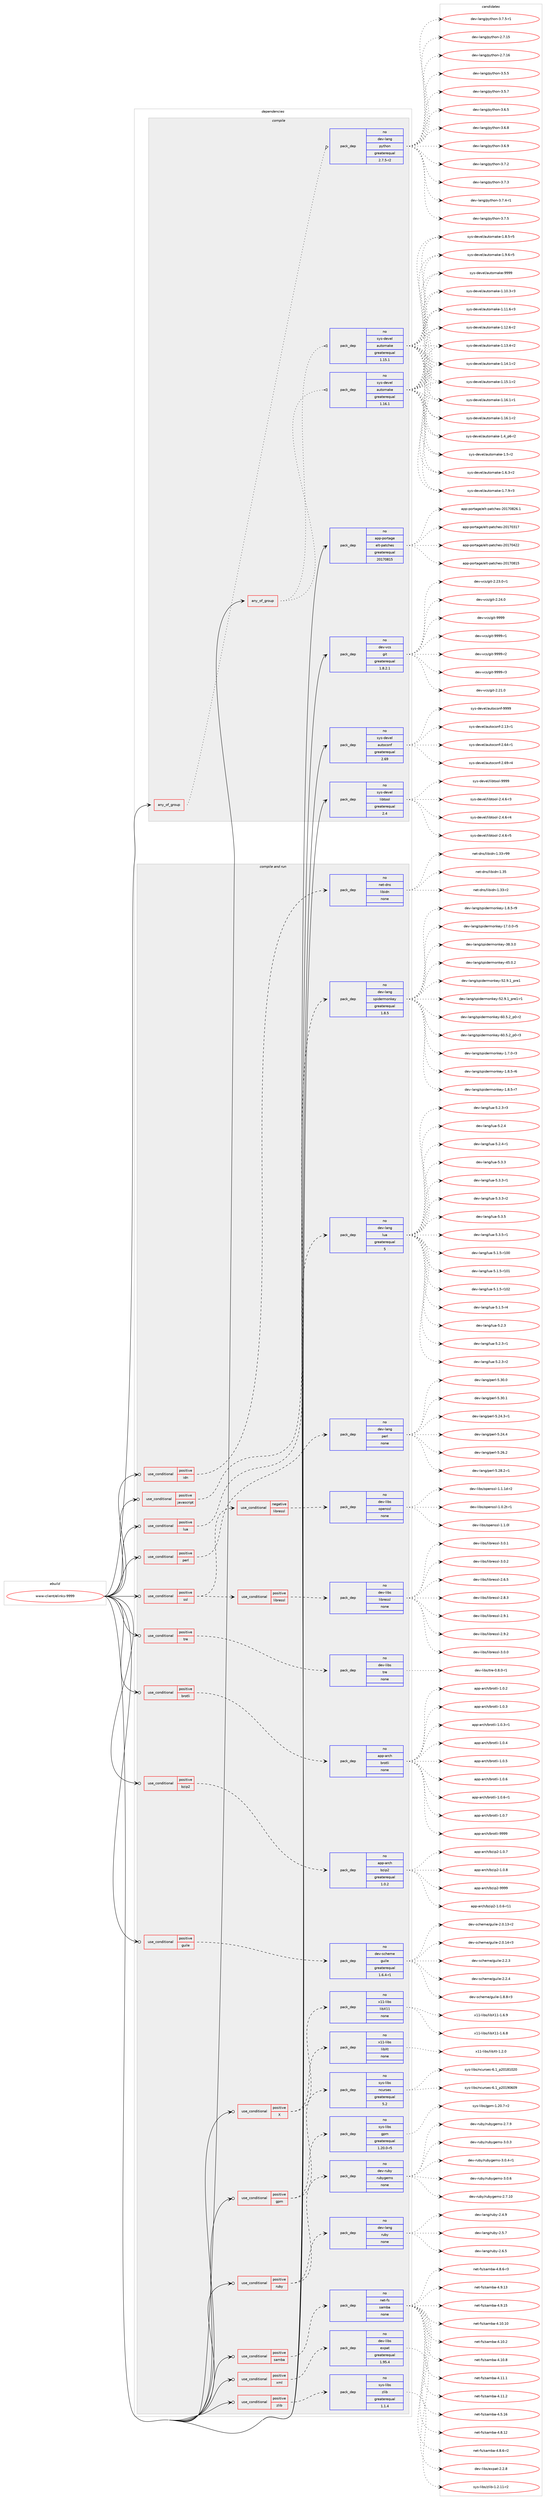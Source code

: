digraph prolog {

# *************
# Graph options
# *************

newrank=true;
concentrate=true;
compound=true;
graph [rankdir=LR,fontname=Helvetica,fontsize=10,ranksep=1.5];#, ranksep=2.5, nodesep=0.2];
edge  [arrowhead=vee];
node  [fontname=Helvetica,fontsize=10];

# **********
# The ebuild
# **********

subgraph cluster_leftcol {
color=gray;
rank=same;
label=<<i>ebuild</i>>;
id [label="www-client/elinks-9999", color=red, width=4, href="../www-client/elinks-9999.svg"];
}

# ****************
# The dependencies
# ****************

subgraph cluster_midcol {
color=gray;
label=<<i>dependencies</i>>;
subgraph cluster_compile {
fillcolor="#eeeeee";
style=filled;
label=<<i>compile</i>>;
subgraph any15755 {
dependency907002 [label=<<TABLE BORDER="0" CELLBORDER="1" CELLSPACING="0" CELLPADDING="4"><TR><TD CELLPADDING="10">any_of_group</TD></TR></TABLE>>, shape=none, color=red];subgraph pack673284 {
dependency907003 [label=<<TABLE BORDER="0" CELLBORDER="1" CELLSPACING="0" CELLPADDING="4" WIDTH="220"><TR><TD ROWSPAN="6" CELLPADDING="30">pack_dep</TD></TR><TR><TD WIDTH="110">no</TD></TR><TR><TD>dev-lang</TD></TR><TR><TD>python</TD></TR><TR><TD>greaterequal</TD></TR><TR><TD>2.7.5-r2</TD></TR></TABLE>>, shape=none, color=blue];
}
dependency907002:e -> dependency907003:w [weight=20,style="dotted",arrowhead="oinv"];
}
id:e -> dependency907002:w [weight=20,style="solid",arrowhead="vee"];
subgraph any15756 {
dependency907004 [label=<<TABLE BORDER="0" CELLBORDER="1" CELLSPACING="0" CELLPADDING="4"><TR><TD CELLPADDING="10">any_of_group</TD></TR></TABLE>>, shape=none, color=red];subgraph pack673285 {
dependency907005 [label=<<TABLE BORDER="0" CELLBORDER="1" CELLSPACING="0" CELLPADDING="4" WIDTH="220"><TR><TD ROWSPAN="6" CELLPADDING="30">pack_dep</TD></TR><TR><TD WIDTH="110">no</TD></TR><TR><TD>sys-devel</TD></TR><TR><TD>automake</TD></TR><TR><TD>greaterequal</TD></TR><TR><TD>1.16.1</TD></TR></TABLE>>, shape=none, color=blue];
}
dependency907004:e -> dependency907005:w [weight=20,style="dotted",arrowhead="oinv"];
subgraph pack673286 {
dependency907006 [label=<<TABLE BORDER="0" CELLBORDER="1" CELLSPACING="0" CELLPADDING="4" WIDTH="220"><TR><TD ROWSPAN="6" CELLPADDING="30">pack_dep</TD></TR><TR><TD WIDTH="110">no</TD></TR><TR><TD>sys-devel</TD></TR><TR><TD>automake</TD></TR><TR><TD>greaterequal</TD></TR><TR><TD>1.15.1</TD></TR></TABLE>>, shape=none, color=blue];
}
dependency907004:e -> dependency907006:w [weight=20,style="dotted",arrowhead="oinv"];
}
id:e -> dependency907004:w [weight=20,style="solid",arrowhead="vee"];
subgraph pack673287 {
dependency907007 [label=<<TABLE BORDER="0" CELLBORDER="1" CELLSPACING="0" CELLPADDING="4" WIDTH="220"><TR><TD ROWSPAN="6" CELLPADDING="30">pack_dep</TD></TR><TR><TD WIDTH="110">no</TD></TR><TR><TD>app-portage</TD></TR><TR><TD>elt-patches</TD></TR><TR><TD>greaterequal</TD></TR><TR><TD>20170815</TD></TR></TABLE>>, shape=none, color=blue];
}
id:e -> dependency907007:w [weight=20,style="solid",arrowhead="vee"];
subgraph pack673288 {
dependency907008 [label=<<TABLE BORDER="0" CELLBORDER="1" CELLSPACING="0" CELLPADDING="4" WIDTH="220"><TR><TD ROWSPAN="6" CELLPADDING="30">pack_dep</TD></TR><TR><TD WIDTH="110">no</TD></TR><TR><TD>dev-vcs</TD></TR><TR><TD>git</TD></TR><TR><TD>greaterequal</TD></TR><TR><TD>1.8.2.1</TD></TR></TABLE>>, shape=none, color=blue];
}
id:e -> dependency907008:w [weight=20,style="solid",arrowhead="vee"];
subgraph pack673289 {
dependency907009 [label=<<TABLE BORDER="0" CELLBORDER="1" CELLSPACING="0" CELLPADDING="4" WIDTH="220"><TR><TD ROWSPAN="6" CELLPADDING="30">pack_dep</TD></TR><TR><TD WIDTH="110">no</TD></TR><TR><TD>sys-devel</TD></TR><TR><TD>autoconf</TD></TR><TR><TD>greaterequal</TD></TR><TR><TD>2.69</TD></TR></TABLE>>, shape=none, color=blue];
}
id:e -> dependency907009:w [weight=20,style="solid",arrowhead="vee"];
subgraph pack673290 {
dependency907010 [label=<<TABLE BORDER="0" CELLBORDER="1" CELLSPACING="0" CELLPADDING="4" WIDTH="220"><TR><TD ROWSPAN="6" CELLPADDING="30">pack_dep</TD></TR><TR><TD WIDTH="110">no</TD></TR><TR><TD>sys-devel</TD></TR><TR><TD>libtool</TD></TR><TR><TD>greaterequal</TD></TR><TR><TD>2.4</TD></TR></TABLE>>, shape=none, color=blue];
}
id:e -> dependency907010:w [weight=20,style="solid",arrowhead="vee"];
}
subgraph cluster_compileandrun {
fillcolor="#eeeeee";
style=filled;
label=<<i>compile and run</i>>;
subgraph cond217395 {
dependency907011 [label=<<TABLE BORDER="0" CELLBORDER="1" CELLSPACING="0" CELLPADDING="4"><TR><TD ROWSPAN="3" CELLPADDING="10">use_conditional</TD></TR><TR><TD>positive</TD></TR><TR><TD>X</TD></TR></TABLE>>, shape=none, color=red];
subgraph pack673291 {
dependency907012 [label=<<TABLE BORDER="0" CELLBORDER="1" CELLSPACING="0" CELLPADDING="4" WIDTH="220"><TR><TD ROWSPAN="6" CELLPADDING="30">pack_dep</TD></TR><TR><TD WIDTH="110">no</TD></TR><TR><TD>x11-libs</TD></TR><TR><TD>libX11</TD></TR><TR><TD>none</TD></TR><TR><TD></TD></TR></TABLE>>, shape=none, color=blue];
}
dependency907011:e -> dependency907012:w [weight=20,style="dashed",arrowhead="vee"];
subgraph pack673292 {
dependency907013 [label=<<TABLE BORDER="0" CELLBORDER="1" CELLSPACING="0" CELLPADDING="4" WIDTH="220"><TR><TD ROWSPAN="6" CELLPADDING="30">pack_dep</TD></TR><TR><TD WIDTH="110">no</TD></TR><TR><TD>x11-libs</TD></TR><TR><TD>libXt</TD></TR><TR><TD>none</TD></TR><TR><TD></TD></TR></TABLE>>, shape=none, color=blue];
}
dependency907011:e -> dependency907013:w [weight=20,style="dashed",arrowhead="vee"];
}
id:e -> dependency907011:w [weight=20,style="solid",arrowhead="odotvee"];
subgraph cond217396 {
dependency907014 [label=<<TABLE BORDER="0" CELLBORDER="1" CELLSPACING="0" CELLPADDING="4"><TR><TD ROWSPAN="3" CELLPADDING="10">use_conditional</TD></TR><TR><TD>positive</TD></TR><TR><TD>brotli</TD></TR></TABLE>>, shape=none, color=red];
subgraph pack673293 {
dependency907015 [label=<<TABLE BORDER="0" CELLBORDER="1" CELLSPACING="0" CELLPADDING="4" WIDTH="220"><TR><TD ROWSPAN="6" CELLPADDING="30">pack_dep</TD></TR><TR><TD WIDTH="110">no</TD></TR><TR><TD>app-arch</TD></TR><TR><TD>brotli</TD></TR><TR><TD>none</TD></TR><TR><TD></TD></TR></TABLE>>, shape=none, color=blue];
}
dependency907014:e -> dependency907015:w [weight=20,style="dashed",arrowhead="vee"];
}
id:e -> dependency907014:w [weight=20,style="solid",arrowhead="odotvee"];
subgraph cond217397 {
dependency907016 [label=<<TABLE BORDER="0" CELLBORDER="1" CELLSPACING="0" CELLPADDING="4"><TR><TD ROWSPAN="3" CELLPADDING="10">use_conditional</TD></TR><TR><TD>positive</TD></TR><TR><TD>bzip2</TD></TR></TABLE>>, shape=none, color=red];
subgraph pack673294 {
dependency907017 [label=<<TABLE BORDER="0" CELLBORDER="1" CELLSPACING="0" CELLPADDING="4" WIDTH="220"><TR><TD ROWSPAN="6" CELLPADDING="30">pack_dep</TD></TR><TR><TD WIDTH="110">no</TD></TR><TR><TD>app-arch</TD></TR><TR><TD>bzip2</TD></TR><TR><TD>greaterequal</TD></TR><TR><TD>1.0.2</TD></TR></TABLE>>, shape=none, color=blue];
}
dependency907016:e -> dependency907017:w [weight=20,style="dashed",arrowhead="vee"];
}
id:e -> dependency907016:w [weight=20,style="solid",arrowhead="odotvee"];
subgraph cond217398 {
dependency907018 [label=<<TABLE BORDER="0" CELLBORDER="1" CELLSPACING="0" CELLPADDING="4"><TR><TD ROWSPAN="3" CELLPADDING="10">use_conditional</TD></TR><TR><TD>positive</TD></TR><TR><TD>gpm</TD></TR></TABLE>>, shape=none, color=red];
subgraph pack673295 {
dependency907019 [label=<<TABLE BORDER="0" CELLBORDER="1" CELLSPACING="0" CELLPADDING="4" WIDTH="220"><TR><TD ROWSPAN="6" CELLPADDING="30">pack_dep</TD></TR><TR><TD WIDTH="110">no</TD></TR><TR><TD>sys-libs</TD></TR><TR><TD>ncurses</TD></TR><TR><TD>greaterequal</TD></TR><TR><TD>5.2</TD></TR></TABLE>>, shape=none, color=blue];
}
dependency907018:e -> dependency907019:w [weight=20,style="dashed",arrowhead="vee"];
subgraph pack673296 {
dependency907020 [label=<<TABLE BORDER="0" CELLBORDER="1" CELLSPACING="0" CELLPADDING="4" WIDTH="220"><TR><TD ROWSPAN="6" CELLPADDING="30">pack_dep</TD></TR><TR><TD WIDTH="110">no</TD></TR><TR><TD>sys-libs</TD></TR><TR><TD>gpm</TD></TR><TR><TD>greaterequal</TD></TR><TR><TD>1.20.0-r5</TD></TR></TABLE>>, shape=none, color=blue];
}
dependency907018:e -> dependency907020:w [weight=20,style="dashed",arrowhead="vee"];
}
id:e -> dependency907018:w [weight=20,style="solid",arrowhead="odotvee"];
subgraph cond217399 {
dependency907021 [label=<<TABLE BORDER="0" CELLBORDER="1" CELLSPACING="0" CELLPADDING="4"><TR><TD ROWSPAN="3" CELLPADDING="10">use_conditional</TD></TR><TR><TD>positive</TD></TR><TR><TD>guile</TD></TR></TABLE>>, shape=none, color=red];
subgraph pack673297 {
dependency907022 [label=<<TABLE BORDER="0" CELLBORDER="1" CELLSPACING="0" CELLPADDING="4" WIDTH="220"><TR><TD ROWSPAN="6" CELLPADDING="30">pack_dep</TD></TR><TR><TD WIDTH="110">no</TD></TR><TR><TD>dev-scheme</TD></TR><TR><TD>guile</TD></TR><TR><TD>greaterequal</TD></TR><TR><TD>1.6.4-r1</TD></TR></TABLE>>, shape=none, color=blue];
}
dependency907021:e -> dependency907022:w [weight=20,style="dashed",arrowhead="vee"];
}
id:e -> dependency907021:w [weight=20,style="solid",arrowhead="odotvee"];
subgraph cond217400 {
dependency907023 [label=<<TABLE BORDER="0" CELLBORDER="1" CELLSPACING="0" CELLPADDING="4"><TR><TD ROWSPAN="3" CELLPADDING="10">use_conditional</TD></TR><TR><TD>positive</TD></TR><TR><TD>idn</TD></TR></TABLE>>, shape=none, color=red];
subgraph pack673298 {
dependency907024 [label=<<TABLE BORDER="0" CELLBORDER="1" CELLSPACING="0" CELLPADDING="4" WIDTH="220"><TR><TD ROWSPAN="6" CELLPADDING="30">pack_dep</TD></TR><TR><TD WIDTH="110">no</TD></TR><TR><TD>net-dns</TD></TR><TR><TD>libidn</TD></TR><TR><TD>none</TD></TR><TR><TD></TD></TR></TABLE>>, shape=none, color=blue];
}
dependency907023:e -> dependency907024:w [weight=20,style="dashed",arrowhead="vee"];
}
id:e -> dependency907023:w [weight=20,style="solid",arrowhead="odotvee"];
subgraph cond217401 {
dependency907025 [label=<<TABLE BORDER="0" CELLBORDER="1" CELLSPACING="0" CELLPADDING="4"><TR><TD ROWSPAN="3" CELLPADDING="10">use_conditional</TD></TR><TR><TD>positive</TD></TR><TR><TD>javascript</TD></TR></TABLE>>, shape=none, color=red];
subgraph pack673299 {
dependency907026 [label=<<TABLE BORDER="0" CELLBORDER="1" CELLSPACING="0" CELLPADDING="4" WIDTH="220"><TR><TD ROWSPAN="6" CELLPADDING="30">pack_dep</TD></TR><TR><TD WIDTH="110">no</TD></TR><TR><TD>dev-lang</TD></TR><TR><TD>spidermonkey</TD></TR><TR><TD>greaterequal</TD></TR><TR><TD>1.8.5</TD></TR></TABLE>>, shape=none, color=blue];
}
dependency907025:e -> dependency907026:w [weight=20,style="dashed",arrowhead="vee"];
}
id:e -> dependency907025:w [weight=20,style="solid",arrowhead="odotvee"];
subgraph cond217402 {
dependency907027 [label=<<TABLE BORDER="0" CELLBORDER="1" CELLSPACING="0" CELLPADDING="4"><TR><TD ROWSPAN="3" CELLPADDING="10">use_conditional</TD></TR><TR><TD>positive</TD></TR><TR><TD>lua</TD></TR></TABLE>>, shape=none, color=red];
subgraph pack673300 {
dependency907028 [label=<<TABLE BORDER="0" CELLBORDER="1" CELLSPACING="0" CELLPADDING="4" WIDTH="220"><TR><TD ROWSPAN="6" CELLPADDING="30">pack_dep</TD></TR><TR><TD WIDTH="110">no</TD></TR><TR><TD>dev-lang</TD></TR><TR><TD>lua</TD></TR><TR><TD>greaterequal</TD></TR><TR><TD>5</TD></TR></TABLE>>, shape=none, color=blue];
}
dependency907027:e -> dependency907028:w [weight=20,style="dashed",arrowhead="vee"];
}
id:e -> dependency907027:w [weight=20,style="solid",arrowhead="odotvee"];
subgraph cond217403 {
dependency907029 [label=<<TABLE BORDER="0" CELLBORDER="1" CELLSPACING="0" CELLPADDING="4"><TR><TD ROWSPAN="3" CELLPADDING="10">use_conditional</TD></TR><TR><TD>positive</TD></TR><TR><TD>perl</TD></TR></TABLE>>, shape=none, color=red];
subgraph pack673301 {
dependency907030 [label=<<TABLE BORDER="0" CELLBORDER="1" CELLSPACING="0" CELLPADDING="4" WIDTH="220"><TR><TD ROWSPAN="6" CELLPADDING="30">pack_dep</TD></TR><TR><TD WIDTH="110">no</TD></TR><TR><TD>dev-lang</TD></TR><TR><TD>perl</TD></TR><TR><TD>none</TD></TR><TR><TD></TD></TR></TABLE>>, shape=none, color=blue];
}
dependency907029:e -> dependency907030:w [weight=20,style="dashed",arrowhead="vee"];
}
id:e -> dependency907029:w [weight=20,style="solid",arrowhead="odotvee"];
subgraph cond217404 {
dependency907031 [label=<<TABLE BORDER="0" CELLBORDER="1" CELLSPACING="0" CELLPADDING="4"><TR><TD ROWSPAN="3" CELLPADDING="10">use_conditional</TD></TR><TR><TD>positive</TD></TR><TR><TD>ruby</TD></TR></TABLE>>, shape=none, color=red];
subgraph pack673302 {
dependency907032 [label=<<TABLE BORDER="0" CELLBORDER="1" CELLSPACING="0" CELLPADDING="4" WIDTH="220"><TR><TD ROWSPAN="6" CELLPADDING="30">pack_dep</TD></TR><TR><TD WIDTH="110">no</TD></TR><TR><TD>dev-lang</TD></TR><TR><TD>ruby</TD></TR><TR><TD>none</TD></TR><TR><TD></TD></TR></TABLE>>, shape=none, color=blue];
}
dependency907031:e -> dependency907032:w [weight=20,style="dashed",arrowhead="vee"];
subgraph pack673303 {
dependency907033 [label=<<TABLE BORDER="0" CELLBORDER="1" CELLSPACING="0" CELLPADDING="4" WIDTH="220"><TR><TD ROWSPAN="6" CELLPADDING="30">pack_dep</TD></TR><TR><TD WIDTH="110">no</TD></TR><TR><TD>dev-ruby</TD></TR><TR><TD>rubygems</TD></TR><TR><TD>none</TD></TR><TR><TD></TD></TR></TABLE>>, shape=none, color=blue];
}
dependency907031:e -> dependency907033:w [weight=20,style="dashed",arrowhead="vee"];
}
id:e -> dependency907031:w [weight=20,style="solid",arrowhead="odotvee"];
subgraph cond217405 {
dependency907034 [label=<<TABLE BORDER="0" CELLBORDER="1" CELLSPACING="0" CELLPADDING="4"><TR><TD ROWSPAN="3" CELLPADDING="10">use_conditional</TD></TR><TR><TD>positive</TD></TR><TR><TD>samba</TD></TR></TABLE>>, shape=none, color=red];
subgraph pack673304 {
dependency907035 [label=<<TABLE BORDER="0" CELLBORDER="1" CELLSPACING="0" CELLPADDING="4" WIDTH="220"><TR><TD ROWSPAN="6" CELLPADDING="30">pack_dep</TD></TR><TR><TD WIDTH="110">no</TD></TR><TR><TD>net-fs</TD></TR><TR><TD>samba</TD></TR><TR><TD>none</TD></TR><TR><TD></TD></TR></TABLE>>, shape=none, color=blue];
}
dependency907034:e -> dependency907035:w [weight=20,style="dashed",arrowhead="vee"];
}
id:e -> dependency907034:w [weight=20,style="solid",arrowhead="odotvee"];
subgraph cond217406 {
dependency907036 [label=<<TABLE BORDER="0" CELLBORDER="1" CELLSPACING="0" CELLPADDING="4"><TR><TD ROWSPAN="3" CELLPADDING="10">use_conditional</TD></TR><TR><TD>positive</TD></TR><TR><TD>ssl</TD></TR></TABLE>>, shape=none, color=red];
subgraph cond217407 {
dependency907037 [label=<<TABLE BORDER="0" CELLBORDER="1" CELLSPACING="0" CELLPADDING="4"><TR><TD ROWSPAN="3" CELLPADDING="10">use_conditional</TD></TR><TR><TD>negative</TD></TR><TR><TD>libressl</TD></TR></TABLE>>, shape=none, color=red];
subgraph pack673305 {
dependency907038 [label=<<TABLE BORDER="0" CELLBORDER="1" CELLSPACING="0" CELLPADDING="4" WIDTH="220"><TR><TD ROWSPAN="6" CELLPADDING="30">pack_dep</TD></TR><TR><TD WIDTH="110">no</TD></TR><TR><TD>dev-libs</TD></TR><TR><TD>openssl</TD></TR><TR><TD>none</TD></TR><TR><TD></TD></TR></TABLE>>, shape=none, color=blue];
}
dependency907037:e -> dependency907038:w [weight=20,style="dashed",arrowhead="vee"];
}
dependency907036:e -> dependency907037:w [weight=20,style="dashed",arrowhead="vee"];
subgraph cond217408 {
dependency907039 [label=<<TABLE BORDER="0" CELLBORDER="1" CELLSPACING="0" CELLPADDING="4"><TR><TD ROWSPAN="3" CELLPADDING="10">use_conditional</TD></TR><TR><TD>positive</TD></TR><TR><TD>libressl</TD></TR></TABLE>>, shape=none, color=red];
subgraph pack673306 {
dependency907040 [label=<<TABLE BORDER="0" CELLBORDER="1" CELLSPACING="0" CELLPADDING="4" WIDTH="220"><TR><TD ROWSPAN="6" CELLPADDING="30">pack_dep</TD></TR><TR><TD WIDTH="110">no</TD></TR><TR><TD>dev-libs</TD></TR><TR><TD>libressl</TD></TR><TR><TD>none</TD></TR><TR><TD></TD></TR></TABLE>>, shape=none, color=blue];
}
dependency907039:e -> dependency907040:w [weight=20,style="dashed",arrowhead="vee"];
}
dependency907036:e -> dependency907039:w [weight=20,style="dashed",arrowhead="vee"];
}
id:e -> dependency907036:w [weight=20,style="solid",arrowhead="odotvee"];
subgraph cond217409 {
dependency907041 [label=<<TABLE BORDER="0" CELLBORDER="1" CELLSPACING="0" CELLPADDING="4"><TR><TD ROWSPAN="3" CELLPADDING="10">use_conditional</TD></TR><TR><TD>positive</TD></TR><TR><TD>tre</TD></TR></TABLE>>, shape=none, color=red];
subgraph pack673307 {
dependency907042 [label=<<TABLE BORDER="0" CELLBORDER="1" CELLSPACING="0" CELLPADDING="4" WIDTH="220"><TR><TD ROWSPAN="6" CELLPADDING="30">pack_dep</TD></TR><TR><TD WIDTH="110">no</TD></TR><TR><TD>dev-libs</TD></TR><TR><TD>tre</TD></TR><TR><TD>none</TD></TR><TR><TD></TD></TR></TABLE>>, shape=none, color=blue];
}
dependency907041:e -> dependency907042:w [weight=20,style="dashed",arrowhead="vee"];
}
id:e -> dependency907041:w [weight=20,style="solid",arrowhead="odotvee"];
subgraph cond217410 {
dependency907043 [label=<<TABLE BORDER="0" CELLBORDER="1" CELLSPACING="0" CELLPADDING="4"><TR><TD ROWSPAN="3" CELLPADDING="10">use_conditional</TD></TR><TR><TD>positive</TD></TR><TR><TD>xml</TD></TR></TABLE>>, shape=none, color=red];
subgraph pack673308 {
dependency907044 [label=<<TABLE BORDER="0" CELLBORDER="1" CELLSPACING="0" CELLPADDING="4" WIDTH="220"><TR><TD ROWSPAN="6" CELLPADDING="30">pack_dep</TD></TR><TR><TD WIDTH="110">no</TD></TR><TR><TD>dev-libs</TD></TR><TR><TD>expat</TD></TR><TR><TD>greaterequal</TD></TR><TR><TD>1.95.4</TD></TR></TABLE>>, shape=none, color=blue];
}
dependency907043:e -> dependency907044:w [weight=20,style="dashed",arrowhead="vee"];
}
id:e -> dependency907043:w [weight=20,style="solid",arrowhead="odotvee"];
subgraph cond217411 {
dependency907045 [label=<<TABLE BORDER="0" CELLBORDER="1" CELLSPACING="0" CELLPADDING="4"><TR><TD ROWSPAN="3" CELLPADDING="10">use_conditional</TD></TR><TR><TD>positive</TD></TR><TR><TD>zlib</TD></TR></TABLE>>, shape=none, color=red];
subgraph pack673309 {
dependency907046 [label=<<TABLE BORDER="0" CELLBORDER="1" CELLSPACING="0" CELLPADDING="4" WIDTH="220"><TR><TD ROWSPAN="6" CELLPADDING="30">pack_dep</TD></TR><TR><TD WIDTH="110">no</TD></TR><TR><TD>sys-libs</TD></TR><TR><TD>zlib</TD></TR><TR><TD>greaterequal</TD></TR><TR><TD>1.1.4</TD></TR></TABLE>>, shape=none, color=blue];
}
dependency907045:e -> dependency907046:w [weight=20,style="dashed",arrowhead="vee"];
}
id:e -> dependency907045:w [weight=20,style="solid",arrowhead="odotvee"];
}
subgraph cluster_run {
fillcolor="#eeeeee";
style=filled;
label=<<i>run</i>>;
}
}

# **************
# The candidates
# **************

subgraph cluster_choices {
rank=same;
color=gray;
label=<<i>candidates</i>>;

subgraph choice673284 {
color=black;
nodesep=1;
choice10010111845108971101034711212111610411111045504655464953 [label="dev-lang/python-2.7.15", color=red, width=4,href="../dev-lang/python-2.7.15.svg"];
choice10010111845108971101034711212111610411111045504655464954 [label="dev-lang/python-2.7.16", color=red, width=4,href="../dev-lang/python-2.7.16.svg"];
choice100101118451089711010347112121116104111110455146534653 [label="dev-lang/python-3.5.5", color=red, width=4,href="../dev-lang/python-3.5.5.svg"];
choice100101118451089711010347112121116104111110455146534655 [label="dev-lang/python-3.5.7", color=red, width=4,href="../dev-lang/python-3.5.7.svg"];
choice100101118451089711010347112121116104111110455146544653 [label="dev-lang/python-3.6.5", color=red, width=4,href="../dev-lang/python-3.6.5.svg"];
choice100101118451089711010347112121116104111110455146544656 [label="dev-lang/python-3.6.8", color=red, width=4,href="../dev-lang/python-3.6.8.svg"];
choice100101118451089711010347112121116104111110455146544657 [label="dev-lang/python-3.6.9", color=red, width=4,href="../dev-lang/python-3.6.9.svg"];
choice100101118451089711010347112121116104111110455146554650 [label="dev-lang/python-3.7.2", color=red, width=4,href="../dev-lang/python-3.7.2.svg"];
choice100101118451089711010347112121116104111110455146554651 [label="dev-lang/python-3.7.3", color=red, width=4,href="../dev-lang/python-3.7.3.svg"];
choice1001011184510897110103471121211161041111104551465546524511449 [label="dev-lang/python-3.7.4-r1", color=red, width=4,href="../dev-lang/python-3.7.4-r1.svg"];
choice100101118451089711010347112121116104111110455146554653 [label="dev-lang/python-3.7.5", color=red, width=4,href="../dev-lang/python-3.7.5.svg"];
choice1001011184510897110103471121211161041111104551465546534511449 [label="dev-lang/python-3.7.5-r1", color=red, width=4,href="../dev-lang/python-3.7.5-r1.svg"];
dependency907003:e -> choice10010111845108971101034711212111610411111045504655464953:w [style=dotted,weight="100"];
dependency907003:e -> choice10010111845108971101034711212111610411111045504655464954:w [style=dotted,weight="100"];
dependency907003:e -> choice100101118451089711010347112121116104111110455146534653:w [style=dotted,weight="100"];
dependency907003:e -> choice100101118451089711010347112121116104111110455146534655:w [style=dotted,weight="100"];
dependency907003:e -> choice100101118451089711010347112121116104111110455146544653:w [style=dotted,weight="100"];
dependency907003:e -> choice100101118451089711010347112121116104111110455146544656:w [style=dotted,weight="100"];
dependency907003:e -> choice100101118451089711010347112121116104111110455146544657:w [style=dotted,weight="100"];
dependency907003:e -> choice100101118451089711010347112121116104111110455146554650:w [style=dotted,weight="100"];
dependency907003:e -> choice100101118451089711010347112121116104111110455146554651:w [style=dotted,weight="100"];
dependency907003:e -> choice1001011184510897110103471121211161041111104551465546524511449:w [style=dotted,weight="100"];
dependency907003:e -> choice100101118451089711010347112121116104111110455146554653:w [style=dotted,weight="100"];
dependency907003:e -> choice1001011184510897110103471121211161041111104551465546534511449:w [style=dotted,weight="100"];
}
subgraph choice673285 {
color=black;
nodesep=1;
choice11512111545100101118101108479711711611110997107101454946494846514511451 [label="sys-devel/automake-1.10.3-r3", color=red, width=4,href="../sys-devel/automake-1.10.3-r3.svg"];
choice11512111545100101118101108479711711611110997107101454946494946544511451 [label="sys-devel/automake-1.11.6-r3", color=red, width=4,href="../sys-devel/automake-1.11.6-r3.svg"];
choice11512111545100101118101108479711711611110997107101454946495046544511450 [label="sys-devel/automake-1.12.6-r2", color=red, width=4,href="../sys-devel/automake-1.12.6-r2.svg"];
choice11512111545100101118101108479711711611110997107101454946495146524511450 [label="sys-devel/automake-1.13.4-r2", color=red, width=4,href="../sys-devel/automake-1.13.4-r2.svg"];
choice11512111545100101118101108479711711611110997107101454946495246494511450 [label="sys-devel/automake-1.14.1-r2", color=red, width=4,href="../sys-devel/automake-1.14.1-r2.svg"];
choice11512111545100101118101108479711711611110997107101454946495346494511450 [label="sys-devel/automake-1.15.1-r2", color=red, width=4,href="../sys-devel/automake-1.15.1-r2.svg"];
choice11512111545100101118101108479711711611110997107101454946495446494511449 [label="sys-devel/automake-1.16.1-r1", color=red, width=4,href="../sys-devel/automake-1.16.1-r1.svg"];
choice11512111545100101118101108479711711611110997107101454946495446494511450 [label="sys-devel/automake-1.16.1-r2", color=red, width=4,href="../sys-devel/automake-1.16.1-r2.svg"];
choice115121115451001011181011084797117116111109971071014549465295112544511450 [label="sys-devel/automake-1.4_p6-r2", color=red, width=4,href="../sys-devel/automake-1.4_p6-r2.svg"];
choice11512111545100101118101108479711711611110997107101454946534511450 [label="sys-devel/automake-1.5-r2", color=red, width=4,href="../sys-devel/automake-1.5-r2.svg"];
choice115121115451001011181011084797117116111109971071014549465446514511450 [label="sys-devel/automake-1.6.3-r2", color=red, width=4,href="../sys-devel/automake-1.6.3-r2.svg"];
choice115121115451001011181011084797117116111109971071014549465546574511451 [label="sys-devel/automake-1.7.9-r3", color=red, width=4,href="../sys-devel/automake-1.7.9-r3.svg"];
choice115121115451001011181011084797117116111109971071014549465646534511453 [label="sys-devel/automake-1.8.5-r5", color=red, width=4,href="../sys-devel/automake-1.8.5-r5.svg"];
choice115121115451001011181011084797117116111109971071014549465746544511453 [label="sys-devel/automake-1.9.6-r5", color=red, width=4,href="../sys-devel/automake-1.9.6-r5.svg"];
choice115121115451001011181011084797117116111109971071014557575757 [label="sys-devel/automake-9999", color=red, width=4,href="../sys-devel/automake-9999.svg"];
dependency907005:e -> choice11512111545100101118101108479711711611110997107101454946494846514511451:w [style=dotted,weight="100"];
dependency907005:e -> choice11512111545100101118101108479711711611110997107101454946494946544511451:w [style=dotted,weight="100"];
dependency907005:e -> choice11512111545100101118101108479711711611110997107101454946495046544511450:w [style=dotted,weight="100"];
dependency907005:e -> choice11512111545100101118101108479711711611110997107101454946495146524511450:w [style=dotted,weight="100"];
dependency907005:e -> choice11512111545100101118101108479711711611110997107101454946495246494511450:w [style=dotted,weight="100"];
dependency907005:e -> choice11512111545100101118101108479711711611110997107101454946495346494511450:w [style=dotted,weight="100"];
dependency907005:e -> choice11512111545100101118101108479711711611110997107101454946495446494511449:w [style=dotted,weight="100"];
dependency907005:e -> choice11512111545100101118101108479711711611110997107101454946495446494511450:w [style=dotted,weight="100"];
dependency907005:e -> choice115121115451001011181011084797117116111109971071014549465295112544511450:w [style=dotted,weight="100"];
dependency907005:e -> choice11512111545100101118101108479711711611110997107101454946534511450:w [style=dotted,weight="100"];
dependency907005:e -> choice115121115451001011181011084797117116111109971071014549465446514511450:w [style=dotted,weight="100"];
dependency907005:e -> choice115121115451001011181011084797117116111109971071014549465546574511451:w [style=dotted,weight="100"];
dependency907005:e -> choice115121115451001011181011084797117116111109971071014549465646534511453:w [style=dotted,weight="100"];
dependency907005:e -> choice115121115451001011181011084797117116111109971071014549465746544511453:w [style=dotted,weight="100"];
dependency907005:e -> choice115121115451001011181011084797117116111109971071014557575757:w [style=dotted,weight="100"];
}
subgraph choice673286 {
color=black;
nodesep=1;
choice11512111545100101118101108479711711611110997107101454946494846514511451 [label="sys-devel/automake-1.10.3-r3", color=red, width=4,href="../sys-devel/automake-1.10.3-r3.svg"];
choice11512111545100101118101108479711711611110997107101454946494946544511451 [label="sys-devel/automake-1.11.6-r3", color=red, width=4,href="../sys-devel/automake-1.11.6-r3.svg"];
choice11512111545100101118101108479711711611110997107101454946495046544511450 [label="sys-devel/automake-1.12.6-r2", color=red, width=4,href="../sys-devel/automake-1.12.6-r2.svg"];
choice11512111545100101118101108479711711611110997107101454946495146524511450 [label="sys-devel/automake-1.13.4-r2", color=red, width=4,href="../sys-devel/automake-1.13.4-r2.svg"];
choice11512111545100101118101108479711711611110997107101454946495246494511450 [label="sys-devel/automake-1.14.1-r2", color=red, width=4,href="../sys-devel/automake-1.14.1-r2.svg"];
choice11512111545100101118101108479711711611110997107101454946495346494511450 [label="sys-devel/automake-1.15.1-r2", color=red, width=4,href="../sys-devel/automake-1.15.1-r2.svg"];
choice11512111545100101118101108479711711611110997107101454946495446494511449 [label="sys-devel/automake-1.16.1-r1", color=red, width=4,href="../sys-devel/automake-1.16.1-r1.svg"];
choice11512111545100101118101108479711711611110997107101454946495446494511450 [label="sys-devel/automake-1.16.1-r2", color=red, width=4,href="../sys-devel/automake-1.16.1-r2.svg"];
choice115121115451001011181011084797117116111109971071014549465295112544511450 [label="sys-devel/automake-1.4_p6-r2", color=red, width=4,href="../sys-devel/automake-1.4_p6-r2.svg"];
choice11512111545100101118101108479711711611110997107101454946534511450 [label="sys-devel/automake-1.5-r2", color=red, width=4,href="../sys-devel/automake-1.5-r2.svg"];
choice115121115451001011181011084797117116111109971071014549465446514511450 [label="sys-devel/automake-1.6.3-r2", color=red, width=4,href="../sys-devel/automake-1.6.3-r2.svg"];
choice115121115451001011181011084797117116111109971071014549465546574511451 [label="sys-devel/automake-1.7.9-r3", color=red, width=4,href="../sys-devel/automake-1.7.9-r3.svg"];
choice115121115451001011181011084797117116111109971071014549465646534511453 [label="sys-devel/automake-1.8.5-r5", color=red, width=4,href="../sys-devel/automake-1.8.5-r5.svg"];
choice115121115451001011181011084797117116111109971071014549465746544511453 [label="sys-devel/automake-1.9.6-r5", color=red, width=4,href="../sys-devel/automake-1.9.6-r5.svg"];
choice115121115451001011181011084797117116111109971071014557575757 [label="sys-devel/automake-9999", color=red, width=4,href="../sys-devel/automake-9999.svg"];
dependency907006:e -> choice11512111545100101118101108479711711611110997107101454946494846514511451:w [style=dotted,weight="100"];
dependency907006:e -> choice11512111545100101118101108479711711611110997107101454946494946544511451:w [style=dotted,weight="100"];
dependency907006:e -> choice11512111545100101118101108479711711611110997107101454946495046544511450:w [style=dotted,weight="100"];
dependency907006:e -> choice11512111545100101118101108479711711611110997107101454946495146524511450:w [style=dotted,weight="100"];
dependency907006:e -> choice11512111545100101118101108479711711611110997107101454946495246494511450:w [style=dotted,weight="100"];
dependency907006:e -> choice11512111545100101118101108479711711611110997107101454946495346494511450:w [style=dotted,weight="100"];
dependency907006:e -> choice11512111545100101118101108479711711611110997107101454946495446494511449:w [style=dotted,weight="100"];
dependency907006:e -> choice11512111545100101118101108479711711611110997107101454946495446494511450:w [style=dotted,weight="100"];
dependency907006:e -> choice115121115451001011181011084797117116111109971071014549465295112544511450:w [style=dotted,weight="100"];
dependency907006:e -> choice11512111545100101118101108479711711611110997107101454946534511450:w [style=dotted,weight="100"];
dependency907006:e -> choice115121115451001011181011084797117116111109971071014549465446514511450:w [style=dotted,weight="100"];
dependency907006:e -> choice115121115451001011181011084797117116111109971071014549465546574511451:w [style=dotted,weight="100"];
dependency907006:e -> choice115121115451001011181011084797117116111109971071014549465646534511453:w [style=dotted,weight="100"];
dependency907006:e -> choice115121115451001011181011084797117116111109971071014549465746544511453:w [style=dotted,weight="100"];
dependency907006:e -> choice115121115451001011181011084797117116111109971071014557575757:w [style=dotted,weight="100"];
}
subgraph choice673287 {
color=black;
nodesep=1;
choice97112112451121111141169710310147101108116451129711699104101115455048495548514955 [label="app-portage/elt-patches-20170317", color=red, width=4,href="../app-portage/elt-patches-20170317.svg"];
choice97112112451121111141169710310147101108116451129711699104101115455048495548525050 [label="app-portage/elt-patches-20170422", color=red, width=4,href="../app-portage/elt-patches-20170422.svg"];
choice97112112451121111141169710310147101108116451129711699104101115455048495548564953 [label="app-portage/elt-patches-20170815", color=red, width=4,href="../app-portage/elt-patches-20170815.svg"];
choice971121124511211111411697103101471011081164511297116991041011154550484955485650544649 [label="app-portage/elt-patches-20170826.1", color=red, width=4,href="../app-portage/elt-patches-20170826.1.svg"];
dependency907007:e -> choice97112112451121111141169710310147101108116451129711699104101115455048495548514955:w [style=dotted,weight="100"];
dependency907007:e -> choice97112112451121111141169710310147101108116451129711699104101115455048495548525050:w [style=dotted,weight="100"];
dependency907007:e -> choice97112112451121111141169710310147101108116451129711699104101115455048495548564953:w [style=dotted,weight="100"];
dependency907007:e -> choice971121124511211111411697103101471011081164511297116991041011154550484955485650544649:w [style=dotted,weight="100"];
}
subgraph choice673288 {
color=black;
nodesep=1;
choice10010111845118991154710310511645504650494648 [label="dev-vcs/git-2.21.0", color=red, width=4,href="../dev-vcs/git-2.21.0.svg"];
choice100101118451189911547103105116455046505146484511449 [label="dev-vcs/git-2.23.0-r1", color=red, width=4,href="../dev-vcs/git-2.23.0-r1.svg"];
choice10010111845118991154710310511645504650524648 [label="dev-vcs/git-2.24.0", color=red, width=4,href="../dev-vcs/git-2.24.0.svg"];
choice1001011184511899115471031051164557575757 [label="dev-vcs/git-9999", color=red, width=4,href="../dev-vcs/git-9999.svg"];
choice10010111845118991154710310511645575757574511449 [label="dev-vcs/git-9999-r1", color=red, width=4,href="../dev-vcs/git-9999-r1.svg"];
choice10010111845118991154710310511645575757574511450 [label="dev-vcs/git-9999-r2", color=red, width=4,href="../dev-vcs/git-9999-r2.svg"];
choice10010111845118991154710310511645575757574511451 [label="dev-vcs/git-9999-r3", color=red, width=4,href="../dev-vcs/git-9999-r3.svg"];
dependency907008:e -> choice10010111845118991154710310511645504650494648:w [style=dotted,weight="100"];
dependency907008:e -> choice100101118451189911547103105116455046505146484511449:w [style=dotted,weight="100"];
dependency907008:e -> choice10010111845118991154710310511645504650524648:w [style=dotted,weight="100"];
dependency907008:e -> choice1001011184511899115471031051164557575757:w [style=dotted,weight="100"];
dependency907008:e -> choice10010111845118991154710310511645575757574511449:w [style=dotted,weight="100"];
dependency907008:e -> choice10010111845118991154710310511645575757574511450:w [style=dotted,weight="100"];
dependency907008:e -> choice10010111845118991154710310511645575757574511451:w [style=dotted,weight="100"];
}
subgraph choice673289 {
color=black;
nodesep=1;
choice1151211154510010111810110847971171161119911111010245504649514511449 [label="sys-devel/autoconf-2.13-r1", color=red, width=4,href="../sys-devel/autoconf-2.13-r1.svg"];
choice1151211154510010111810110847971171161119911111010245504654524511449 [label="sys-devel/autoconf-2.64-r1", color=red, width=4,href="../sys-devel/autoconf-2.64-r1.svg"];
choice1151211154510010111810110847971171161119911111010245504654574511452 [label="sys-devel/autoconf-2.69-r4", color=red, width=4,href="../sys-devel/autoconf-2.69-r4.svg"];
choice115121115451001011181011084797117116111991111101024557575757 [label="sys-devel/autoconf-9999", color=red, width=4,href="../sys-devel/autoconf-9999.svg"];
dependency907009:e -> choice1151211154510010111810110847971171161119911111010245504649514511449:w [style=dotted,weight="100"];
dependency907009:e -> choice1151211154510010111810110847971171161119911111010245504654524511449:w [style=dotted,weight="100"];
dependency907009:e -> choice1151211154510010111810110847971171161119911111010245504654574511452:w [style=dotted,weight="100"];
dependency907009:e -> choice115121115451001011181011084797117116111991111101024557575757:w [style=dotted,weight="100"];
}
subgraph choice673290 {
color=black;
nodesep=1;
choice1151211154510010111810110847108105981161111111084550465246544511451 [label="sys-devel/libtool-2.4.6-r3", color=red, width=4,href="../sys-devel/libtool-2.4.6-r3.svg"];
choice1151211154510010111810110847108105981161111111084550465246544511452 [label="sys-devel/libtool-2.4.6-r4", color=red, width=4,href="../sys-devel/libtool-2.4.6-r4.svg"];
choice1151211154510010111810110847108105981161111111084550465246544511453 [label="sys-devel/libtool-2.4.6-r5", color=red, width=4,href="../sys-devel/libtool-2.4.6-r5.svg"];
choice1151211154510010111810110847108105981161111111084557575757 [label="sys-devel/libtool-9999", color=red, width=4,href="../sys-devel/libtool-9999.svg"];
dependency907010:e -> choice1151211154510010111810110847108105981161111111084550465246544511451:w [style=dotted,weight="100"];
dependency907010:e -> choice1151211154510010111810110847108105981161111111084550465246544511452:w [style=dotted,weight="100"];
dependency907010:e -> choice1151211154510010111810110847108105981161111111084550465246544511453:w [style=dotted,weight="100"];
dependency907010:e -> choice1151211154510010111810110847108105981161111111084557575757:w [style=dotted,weight="100"];
}
subgraph choice673291 {
color=black;
nodesep=1;
choice120494945108105981154710810598884949454946544656 [label="x11-libs/libX11-1.6.8", color=red, width=4,href="../x11-libs/libX11-1.6.8.svg"];
choice120494945108105981154710810598884949454946544657 [label="x11-libs/libX11-1.6.9", color=red, width=4,href="../x11-libs/libX11-1.6.9.svg"];
dependency907012:e -> choice120494945108105981154710810598884949454946544656:w [style=dotted,weight="100"];
dependency907012:e -> choice120494945108105981154710810598884949454946544657:w [style=dotted,weight="100"];
}
subgraph choice673292 {
color=black;
nodesep=1;
choice12049494510810598115471081059888116454946504648 [label="x11-libs/libXt-1.2.0", color=red, width=4,href="../x11-libs/libXt-1.2.0.svg"];
dependency907013:e -> choice12049494510810598115471081059888116454946504648:w [style=dotted,weight="100"];
}
subgraph choice673293 {
color=black;
nodesep=1;
choice971121124597114991044798114111116108105454946484650 [label="app-arch/brotli-1.0.2", color=red, width=4,href="../app-arch/brotli-1.0.2.svg"];
choice971121124597114991044798114111116108105454946484651 [label="app-arch/brotli-1.0.3", color=red, width=4,href="../app-arch/brotli-1.0.3.svg"];
choice9711211245971149910447981141111161081054549464846514511449 [label="app-arch/brotli-1.0.3-r1", color=red, width=4,href="../app-arch/brotli-1.0.3-r1.svg"];
choice971121124597114991044798114111116108105454946484652 [label="app-arch/brotli-1.0.4", color=red, width=4,href="../app-arch/brotli-1.0.4.svg"];
choice971121124597114991044798114111116108105454946484653 [label="app-arch/brotli-1.0.5", color=red, width=4,href="../app-arch/brotli-1.0.5.svg"];
choice971121124597114991044798114111116108105454946484654 [label="app-arch/brotli-1.0.6", color=red, width=4,href="../app-arch/brotli-1.0.6.svg"];
choice9711211245971149910447981141111161081054549464846544511449 [label="app-arch/brotli-1.0.6-r1", color=red, width=4,href="../app-arch/brotli-1.0.6-r1.svg"];
choice971121124597114991044798114111116108105454946484655 [label="app-arch/brotli-1.0.7", color=red, width=4,href="../app-arch/brotli-1.0.7.svg"];
choice9711211245971149910447981141111161081054557575757 [label="app-arch/brotli-9999", color=red, width=4,href="../app-arch/brotli-9999.svg"];
dependency907015:e -> choice971121124597114991044798114111116108105454946484650:w [style=dotted,weight="100"];
dependency907015:e -> choice971121124597114991044798114111116108105454946484651:w [style=dotted,weight="100"];
dependency907015:e -> choice9711211245971149910447981141111161081054549464846514511449:w [style=dotted,weight="100"];
dependency907015:e -> choice971121124597114991044798114111116108105454946484652:w [style=dotted,weight="100"];
dependency907015:e -> choice971121124597114991044798114111116108105454946484653:w [style=dotted,weight="100"];
dependency907015:e -> choice971121124597114991044798114111116108105454946484654:w [style=dotted,weight="100"];
dependency907015:e -> choice9711211245971149910447981141111161081054549464846544511449:w [style=dotted,weight="100"];
dependency907015:e -> choice971121124597114991044798114111116108105454946484655:w [style=dotted,weight="100"];
dependency907015:e -> choice9711211245971149910447981141111161081054557575757:w [style=dotted,weight="100"];
}
subgraph choice673294 {
color=black;
nodesep=1;
choice97112112459711499104479812210511250454946484654451144949 [label="app-arch/bzip2-1.0.6-r11", color=red, width=4,href="../app-arch/bzip2-1.0.6-r11.svg"];
choice97112112459711499104479812210511250454946484655 [label="app-arch/bzip2-1.0.7", color=red, width=4,href="../app-arch/bzip2-1.0.7.svg"];
choice97112112459711499104479812210511250454946484656 [label="app-arch/bzip2-1.0.8", color=red, width=4,href="../app-arch/bzip2-1.0.8.svg"];
choice971121124597114991044798122105112504557575757 [label="app-arch/bzip2-9999", color=red, width=4,href="../app-arch/bzip2-9999.svg"];
dependency907017:e -> choice97112112459711499104479812210511250454946484654451144949:w [style=dotted,weight="100"];
dependency907017:e -> choice97112112459711499104479812210511250454946484655:w [style=dotted,weight="100"];
dependency907017:e -> choice97112112459711499104479812210511250454946484656:w [style=dotted,weight="100"];
dependency907017:e -> choice971121124597114991044798122105112504557575757:w [style=dotted,weight="100"];
}
subgraph choice673295 {
color=black;
nodesep=1;
choice1151211154510810598115471109911711411510111545544649951125048495649485048 [label="sys-libs/ncurses-6.1_p20181020", color=red, width=4,href="../sys-libs/ncurses-6.1_p20181020.svg"];
choice1151211154510810598115471109911711411510111545544649951125048495748544857 [label="sys-libs/ncurses-6.1_p20190609", color=red, width=4,href="../sys-libs/ncurses-6.1_p20190609.svg"];
dependency907019:e -> choice1151211154510810598115471109911711411510111545544649951125048495649485048:w [style=dotted,weight="100"];
dependency907019:e -> choice1151211154510810598115471109911711411510111545544649951125048495748544857:w [style=dotted,weight="100"];
}
subgraph choice673296 {
color=black;
nodesep=1;
choice115121115451081059811547103112109454946504846554511450 [label="sys-libs/gpm-1.20.7-r2", color=red, width=4,href="../sys-libs/gpm-1.20.7-r2.svg"];
dependency907020:e -> choice115121115451081059811547103112109454946504846554511450:w [style=dotted,weight="100"];
}
subgraph choice673297 {
color=black;
nodesep=1;
choice1001011184511599104101109101471031171051081014549465646564511451 [label="dev-scheme/guile-1.8.8-r3", color=red, width=4,href="../dev-scheme/guile-1.8.8-r3.svg"];
choice100101118451159910410110910147103117105108101455046484649514511450 [label="dev-scheme/guile-2.0.13-r2", color=red, width=4,href="../dev-scheme/guile-2.0.13-r2.svg"];
choice100101118451159910410110910147103117105108101455046484649524511451 [label="dev-scheme/guile-2.0.14-r3", color=red, width=4,href="../dev-scheme/guile-2.0.14-r3.svg"];
choice100101118451159910410110910147103117105108101455046504651 [label="dev-scheme/guile-2.2.3", color=red, width=4,href="../dev-scheme/guile-2.2.3.svg"];
choice100101118451159910410110910147103117105108101455046504652 [label="dev-scheme/guile-2.2.4", color=red, width=4,href="../dev-scheme/guile-2.2.4.svg"];
dependency907022:e -> choice1001011184511599104101109101471031171051081014549465646564511451:w [style=dotted,weight="100"];
dependency907022:e -> choice100101118451159910410110910147103117105108101455046484649514511450:w [style=dotted,weight="100"];
dependency907022:e -> choice100101118451159910410110910147103117105108101455046484649524511451:w [style=dotted,weight="100"];
dependency907022:e -> choice100101118451159910410110910147103117105108101455046504651:w [style=dotted,weight="100"];
dependency907022:e -> choice100101118451159910410110910147103117105108101455046504652:w [style=dotted,weight="100"];
}
subgraph choice673298 {
color=black;
nodesep=1;
choice11010111645100110115471081059810510011045494651514511450 [label="net-dns/libidn-1.33-r2", color=red, width=4,href="../net-dns/libidn-1.33-r2.svg"];
choice1101011164510011011547108105981051001104549465151451145757 [label="net-dns/libidn-1.33-r99", color=red, width=4,href="../net-dns/libidn-1.33-r99.svg"];
choice1101011164510011011547108105981051001104549465153 [label="net-dns/libidn-1.35", color=red, width=4,href="../net-dns/libidn-1.35.svg"];
dependency907024:e -> choice11010111645100110115471081059810510011045494651514511450:w [style=dotted,weight="100"];
dependency907024:e -> choice1101011164510011011547108105981051001104549465151451145757:w [style=dotted,weight="100"];
dependency907024:e -> choice1101011164510011011547108105981051001104549465153:w [style=dotted,weight="100"];
}
subgraph choice673299 {
color=black;
nodesep=1;
choice1001011184510897110103471151121051001011141091111101071011214549465546484511451 [label="dev-lang/spidermonkey-1.7.0-r3", color=red, width=4,href="../dev-lang/spidermonkey-1.7.0-r3.svg"];
choice1001011184510897110103471151121051001011141091111101071011214549465646534511454 [label="dev-lang/spidermonkey-1.8.5-r6", color=red, width=4,href="../dev-lang/spidermonkey-1.8.5-r6.svg"];
choice1001011184510897110103471151121051001011141091111101071011214549465646534511455 [label="dev-lang/spidermonkey-1.8.5-r7", color=red, width=4,href="../dev-lang/spidermonkey-1.8.5-r7.svg"];
choice1001011184510897110103471151121051001011141091111101071011214549465646534511457 [label="dev-lang/spidermonkey-1.8.5-r9", color=red, width=4,href="../dev-lang/spidermonkey-1.8.5-r9.svg"];
choice100101118451089711010347115112105100101114109111110107101121454955464846484511453 [label="dev-lang/spidermonkey-17.0.0-r5", color=red, width=4,href="../dev-lang/spidermonkey-17.0.0-r5.svg"];
choice10010111845108971101034711511210510010111410911111010710112145515646514648 [label="dev-lang/spidermonkey-38.3.0", color=red, width=4,href="../dev-lang/spidermonkey-38.3.0.svg"];
choice10010111845108971101034711511210510010111410911111010710112145525346484650 [label="dev-lang/spidermonkey-45.0.2", color=red, width=4,href="../dev-lang/spidermonkey-45.0.2.svg"];
choice100101118451089711010347115112105100101114109111110107101121455350465746499511211410149 [label="dev-lang/spidermonkey-52.9.1_pre1", color=red, width=4,href="../dev-lang/spidermonkey-52.9.1_pre1.svg"];
choice1001011184510897110103471151121051001011141091111101071011214553504657464995112114101494511449 [label="dev-lang/spidermonkey-52.9.1_pre1-r1", color=red, width=4,href="../dev-lang/spidermonkey-52.9.1_pre1-r1.svg"];
choice1001011184510897110103471151121051001011141091111101071011214554484653465095112484511450 [label="dev-lang/spidermonkey-60.5.2_p0-r2", color=red, width=4,href="../dev-lang/spidermonkey-60.5.2_p0-r2.svg"];
choice1001011184510897110103471151121051001011141091111101071011214554484653465095112484511451 [label="dev-lang/spidermonkey-60.5.2_p0-r3", color=red, width=4,href="../dev-lang/spidermonkey-60.5.2_p0-r3.svg"];
dependency907026:e -> choice1001011184510897110103471151121051001011141091111101071011214549465546484511451:w [style=dotted,weight="100"];
dependency907026:e -> choice1001011184510897110103471151121051001011141091111101071011214549465646534511454:w [style=dotted,weight="100"];
dependency907026:e -> choice1001011184510897110103471151121051001011141091111101071011214549465646534511455:w [style=dotted,weight="100"];
dependency907026:e -> choice1001011184510897110103471151121051001011141091111101071011214549465646534511457:w [style=dotted,weight="100"];
dependency907026:e -> choice100101118451089711010347115112105100101114109111110107101121454955464846484511453:w [style=dotted,weight="100"];
dependency907026:e -> choice10010111845108971101034711511210510010111410911111010710112145515646514648:w [style=dotted,weight="100"];
dependency907026:e -> choice10010111845108971101034711511210510010111410911111010710112145525346484650:w [style=dotted,weight="100"];
dependency907026:e -> choice100101118451089711010347115112105100101114109111110107101121455350465746499511211410149:w [style=dotted,weight="100"];
dependency907026:e -> choice1001011184510897110103471151121051001011141091111101071011214553504657464995112114101494511449:w [style=dotted,weight="100"];
dependency907026:e -> choice1001011184510897110103471151121051001011141091111101071011214554484653465095112484511450:w [style=dotted,weight="100"];
dependency907026:e -> choice1001011184510897110103471151121051001011141091111101071011214554484653465095112484511451:w [style=dotted,weight="100"];
}
subgraph choice673300 {
color=black;
nodesep=1;
choice1001011184510897110103471081179745534649465345114494848 [label="dev-lang/lua-5.1.5-r100", color=red, width=4,href="../dev-lang/lua-5.1.5-r100.svg"];
choice1001011184510897110103471081179745534649465345114494849 [label="dev-lang/lua-5.1.5-r101", color=red, width=4,href="../dev-lang/lua-5.1.5-r101.svg"];
choice1001011184510897110103471081179745534649465345114494850 [label="dev-lang/lua-5.1.5-r102", color=red, width=4,href="../dev-lang/lua-5.1.5-r102.svg"];
choice100101118451089711010347108117974553464946534511452 [label="dev-lang/lua-5.1.5-r4", color=red, width=4,href="../dev-lang/lua-5.1.5-r4.svg"];
choice10010111845108971101034710811797455346504651 [label="dev-lang/lua-5.2.3", color=red, width=4,href="../dev-lang/lua-5.2.3.svg"];
choice100101118451089711010347108117974553465046514511449 [label="dev-lang/lua-5.2.3-r1", color=red, width=4,href="../dev-lang/lua-5.2.3-r1.svg"];
choice100101118451089711010347108117974553465046514511450 [label="dev-lang/lua-5.2.3-r2", color=red, width=4,href="../dev-lang/lua-5.2.3-r2.svg"];
choice100101118451089711010347108117974553465046514511451 [label="dev-lang/lua-5.2.3-r3", color=red, width=4,href="../dev-lang/lua-5.2.3-r3.svg"];
choice10010111845108971101034710811797455346504652 [label="dev-lang/lua-5.2.4", color=red, width=4,href="../dev-lang/lua-5.2.4.svg"];
choice100101118451089711010347108117974553465046524511449 [label="dev-lang/lua-5.2.4-r1", color=red, width=4,href="../dev-lang/lua-5.2.4-r1.svg"];
choice10010111845108971101034710811797455346514651 [label="dev-lang/lua-5.3.3", color=red, width=4,href="../dev-lang/lua-5.3.3.svg"];
choice100101118451089711010347108117974553465146514511449 [label="dev-lang/lua-5.3.3-r1", color=red, width=4,href="../dev-lang/lua-5.3.3-r1.svg"];
choice100101118451089711010347108117974553465146514511450 [label="dev-lang/lua-5.3.3-r2", color=red, width=4,href="../dev-lang/lua-5.3.3-r2.svg"];
choice10010111845108971101034710811797455346514653 [label="dev-lang/lua-5.3.5", color=red, width=4,href="../dev-lang/lua-5.3.5.svg"];
choice100101118451089711010347108117974553465146534511449 [label="dev-lang/lua-5.3.5-r1", color=red, width=4,href="../dev-lang/lua-5.3.5-r1.svg"];
dependency907028:e -> choice1001011184510897110103471081179745534649465345114494848:w [style=dotted,weight="100"];
dependency907028:e -> choice1001011184510897110103471081179745534649465345114494849:w [style=dotted,weight="100"];
dependency907028:e -> choice1001011184510897110103471081179745534649465345114494850:w [style=dotted,weight="100"];
dependency907028:e -> choice100101118451089711010347108117974553464946534511452:w [style=dotted,weight="100"];
dependency907028:e -> choice10010111845108971101034710811797455346504651:w [style=dotted,weight="100"];
dependency907028:e -> choice100101118451089711010347108117974553465046514511449:w [style=dotted,weight="100"];
dependency907028:e -> choice100101118451089711010347108117974553465046514511450:w [style=dotted,weight="100"];
dependency907028:e -> choice100101118451089711010347108117974553465046514511451:w [style=dotted,weight="100"];
dependency907028:e -> choice10010111845108971101034710811797455346504652:w [style=dotted,weight="100"];
dependency907028:e -> choice100101118451089711010347108117974553465046524511449:w [style=dotted,weight="100"];
dependency907028:e -> choice10010111845108971101034710811797455346514651:w [style=dotted,weight="100"];
dependency907028:e -> choice100101118451089711010347108117974553465146514511449:w [style=dotted,weight="100"];
dependency907028:e -> choice100101118451089711010347108117974553465146514511450:w [style=dotted,weight="100"];
dependency907028:e -> choice10010111845108971101034710811797455346514653:w [style=dotted,weight="100"];
dependency907028:e -> choice100101118451089711010347108117974553465146534511449:w [style=dotted,weight="100"];
}
subgraph choice673301 {
color=black;
nodesep=1;
choice100101118451089711010347112101114108455346505246514511449 [label="dev-lang/perl-5.24.3-r1", color=red, width=4,href="../dev-lang/perl-5.24.3-r1.svg"];
choice10010111845108971101034711210111410845534650524652 [label="dev-lang/perl-5.24.4", color=red, width=4,href="../dev-lang/perl-5.24.4.svg"];
choice10010111845108971101034711210111410845534650544650 [label="dev-lang/perl-5.26.2", color=red, width=4,href="../dev-lang/perl-5.26.2.svg"];
choice100101118451089711010347112101114108455346505646504511449 [label="dev-lang/perl-5.28.2-r1", color=red, width=4,href="../dev-lang/perl-5.28.2-r1.svg"];
choice10010111845108971101034711210111410845534651484648 [label="dev-lang/perl-5.30.0", color=red, width=4,href="../dev-lang/perl-5.30.0.svg"];
choice10010111845108971101034711210111410845534651484649 [label="dev-lang/perl-5.30.1", color=red, width=4,href="../dev-lang/perl-5.30.1.svg"];
dependency907030:e -> choice100101118451089711010347112101114108455346505246514511449:w [style=dotted,weight="100"];
dependency907030:e -> choice10010111845108971101034711210111410845534650524652:w [style=dotted,weight="100"];
dependency907030:e -> choice10010111845108971101034711210111410845534650544650:w [style=dotted,weight="100"];
dependency907030:e -> choice100101118451089711010347112101114108455346505646504511449:w [style=dotted,weight="100"];
dependency907030:e -> choice10010111845108971101034711210111410845534651484648:w [style=dotted,weight="100"];
dependency907030:e -> choice10010111845108971101034711210111410845534651484649:w [style=dotted,weight="100"];
}
subgraph choice673302 {
color=black;
nodesep=1;
choice10010111845108971101034711411798121455046524657 [label="dev-lang/ruby-2.4.9", color=red, width=4,href="../dev-lang/ruby-2.4.9.svg"];
choice10010111845108971101034711411798121455046534655 [label="dev-lang/ruby-2.5.7", color=red, width=4,href="../dev-lang/ruby-2.5.7.svg"];
choice10010111845108971101034711411798121455046544653 [label="dev-lang/ruby-2.6.5", color=red, width=4,href="../dev-lang/ruby-2.6.5.svg"];
dependency907032:e -> choice10010111845108971101034711411798121455046524657:w [style=dotted,weight="100"];
dependency907032:e -> choice10010111845108971101034711411798121455046534655:w [style=dotted,weight="100"];
dependency907032:e -> choice10010111845108971101034711411798121455046544653:w [style=dotted,weight="100"];
}
subgraph choice673303 {
color=black;
nodesep=1;
choice1001011184511411798121471141179812110310110911545504655464948 [label="dev-ruby/rubygems-2.7.10", color=red, width=4,href="../dev-ruby/rubygems-2.7.10.svg"];
choice10010111845114117981214711411798121103101109115455046554657 [label="dev-ruby/rubygems-2.7.9", color=red, width=4,href="../dev-ruby/rubygems-2.7.9.svg"];
choice10010111845114117981214711411798121103101109115455146484651 [label="dev-ruby/rubygems-3.0.3", color=red, width=4,href="../dev-ruby/rubygems-3.0.3.svg"];
choice100101118451141179812147114117981211031011091154551464846524511449 [label="dev-ruby/rubygems-3.0.4-r1", color=red, width=4,href="../dev-ruby/rubygems-3.0.4-r1.svg"];
choice10010111845114117981214711411798121103101109115455146484654 [label="dev-ruby/rubygems-3.0.6", color=red, width=4,href="../dev-ruby/rubygems-3.0.6.svg"];
dependency907033:e -> choice1001011184511411798121471141179812110310110911545504655464948:w [style=dotted,weight="100"];
dependency907033:e -> choice10010111845114117981214711411798121103101109115455046554657:w [style=dotted,weight="100"];
dependency907033:e -> choice10010111845114117981214711411798121103101109115455146484651:w [style=dotted,weight="100"];
dependency907033:e -> choice100101118451141179812147114117981211031011091154551464846524511449:w [style=dotted,weight="100"];
dependency907033:e -> choice10010111845114117981214711411798121103101109115455146484654:w [style=dotted,weight="100"];
}
subgraph choice673304 {
color=black;
nodesep=1;
choice11010111645102115471159710998974552464948464948 [label="net-fs/samba-4.10.10", color=red, width=4,href="../net-fs/samba-4.10.10.svg"];
choice110101116451021154711597109989745524649484650 [label="net-fs/samba-4.10.2", color=red, width=4,href="../net-fs/samba-4.10.2.svg"];
choice110101116451021154711597109989745524649484656 [label="net-fs/samba-4.10.8", color=red, width=4,href="../net-fs/samba-4.10.8.svg"];
choice110101116451021154711597109989745524649494649 [label="net-fs/samba-4.11.1", color=red, width=4,href="../net-fs/samba-4.11.1.svg"];
choice110101116451021154711597109989745524649494650 [label="net-fs/samba-4.11.2", color=red, width=4,href="../net-fs/samba-4.11.2.svg"];
choice110101116451021154711597109989745524653464954 [label="net-fs/samba-4.5.16", color=red, width=4,href="../net-fs/samba-4.5.16.svg"];
choice110101116451021154711597109989745524656464950 [label="net-fs/samba-4.8.12", color=red, width=4,href="../net-fs/samba-4.8.12.svg"];
choice11010111645102115471159710998974552465646544511450 [label="net-fs/samba-4.8.6-r2", color=red, width=4,href="../net-fs/samba-4.8.6-r2.svg"];
choice11010111645102115471159710998974552465646544511451 [label="net-fs/samba-4.8.6-r3", color=red, width=4,href="../net-fs/samba-4.8.6-r3.svg"];
choice110101116451021154711597109989745524657464951 [label="net-fs/samba-4.9.13", color=red, width=4,href="../net-fs/samba-4.9.13.svg"];
choice110101116451021154711597109989745524657464953 [label="net-fs/samba-4.9.15", color=red, width=4,href="../net-fs/samba-4.9.15.svg"];
dependency907035:e -> choice11010111645102115471159710998974552464948464948:w [style=dotted,weight="100"];
dependency907035:e -> choice110101116451021154711597109989745524649484650:w [style=dotted,weight="100"];
dependency907035:e -> choice110101116451021154711597109989745524649484656:w [style=dotted,weight="100"];
dependency907035:e -> choice110101116451021154711597109989745524649494649:w [style=dotted,weight="100"];
dependency907035:e -> choice110101116451021154711597109989745524649494650:w [style=dotted,weight="100"];
dependency907035:e -> choice110101116451021154711597109989745524653464954:w [style=dotted,weight="100"];
dependency907035:e -> choice110101116451021154711597109989745524656464950:w [style=dotted,weight="100"];
dependency907035:e -> choice11010111645102115471159710998974552465646544511450:w [style=dotted,weight="100"];
dependency907035:e -> choice11010111645102115471159710998974552465646544511451:w [style=dotted,weight="100"];
dependency907035:e -> choice110101116451021154711597109989745524657464951:w [style=dotted,weight="100"];
dependency907035:e -> choice110101116451021154711597109989745524657464953:w [style=dotted,weight="100"];
}
subgraph choice673305 {
color=black;
nodesep=1;
choice1001011184510810598115471111121011101151151084549464846501164511449 [label="dev-libs/openssl-1.0.2t-r1", color=red, width=4,href="../dev-libs/openssl-1.0.2t-r1.svg"];
choice100101118451081059811547111112101110115115108454946494648108 [label="dev-libs/openssl-1.1.0l", color=red, width=4,href="../dev-libs/openssl-1.1.0l.svg"];
choice1001011184510810598115471111121011101151151084549464946491004511450 [label="dev-libs/openssl-1.1.1d-r2", color=red, width=4,href="../dev-libs/openssl-1.1.1d-r2.svg"];
dependency907038:e -> choice1001011184510810598115471111121011101151151084549464846501164511449:w [style=dotted,weight="100"];
dependency907038:e -> choice100101118451081059811547111112101110115115108454946494648108:w [style=dotted,weight="100"];
dependency907038:e -> choice1001011184510810598115471111121011101151151084549464946491004511450:w [style=dotted,weight="100"];
}
subgraph choice673306 {
color=black;
nodesep=1;
choice10010111845108105981154710810598114101115115108455046544653 [label="dev-libs/libressl-2.6.5", color=red, width=4,href="../dev-libs/libressl-2.6.5.svg"];
choice10010111845108105981154710810598114101115115108455046564651 [label="dev-libs/libressl-2.8.3", color=red, width=4,href="../dev-libs/libressl-2.8.3.svg"];
choice10010111845108105981154710810598114101115115108455046574649 [label="dev-libs/libressl-2.9.1", color=red, width=4,href="../dev-libs/libressl-2.9.1.svg"];
choice10010111845108105981154710810598114101115115108455046574650 [label="dev-libs/libressl-2.9.2", color=red, width=4,href="../dev-libs/libressl-2.9.2.svg"];
choice10010111845108105981154710810598114101115115108455146484648 [label="dev-libs/libressl-3.0.0", color=red, width=4,href="../dev-libs/libressl-3.0.0.svg"];
choice10010111845108105981154710810598114101115115108455146484649 [label="dev-libs/libressl-3.0.1", color=red, width=4,href="../dev-libs/libressl-3.0.1.svg"];
choice10010111845108105981154710810598114101115115108455146484650 [label="dev-libs/libressl-3.0.2", color=red, width=4,href="../dev-libs/libressl-3.0.2.svg"];
dependency907040:e -> choice10010111845108105981154710810598114101115115108455046544653:w [style=dotted,weight="100"];
dependency907040:e -> choice10010111845108105981154710810598114101115115108455046564651:w [style=dotted,weight="100"];
dependency907040:e -> choice10010111845108105981154710810598114101115115108455046574649:w [style=dotted,weight="100"];
dependency907040:e -> choice10010111845108105981154710810598114101115115108455046574650:w [style=dotted,weight="100"];
dependency907040:e -> choice10010111845108105981154710810598114101115115108455146484648:w [style=dotted,weight="100"];
dependency907040:e -> choice10010111845108105981154710810598114101115115108455146484649:w [style=dotted,weight="100"];
dependency907040:e -> choice10010111845108105981154710810598114101115115108455146484650:w [style=dotted,weight="100"];
}
subgraph choice673307 {
color=black;
nodesep=1;
choice1001011184510810598115471161141014548465646484511449 [label="dev-libs/tre-0.8.0-r1", color=red, width=4,href="../dev-libs/tre-0.8.0-r1.svg"];
dependency907042:e -> choice1001011184510810598115471161141014548465646484511449:w [style=dotted,weight="100"];
}
subgraph choice673308 {
color=black;
nodesep=1;
choice10010111845108105981154710112011297116455046504656 [label="dev-libs/expat-2.2.8", color=red, width=4,href="../dev-libs/expat-2.2.8.svg"];
dependency907044:e -> choice10010111845108105981154710112011297116455046504656:w [style=dotted,weight="100"];
}
subgraph choice673309 {
color=black;
nodesep=1;
choice11512111545108105981154712210810598454946504649494511450 [label="sys-libs/zlib-1.2.11-r2", color=red, width=4,href="../sys-libs/zlib-1.2.11-r2.svg"];
dependency907046:e -> choice11512111545108105981154712210810598454946504649494511450:w [style=dotted,weight="100"];
}
}

}
